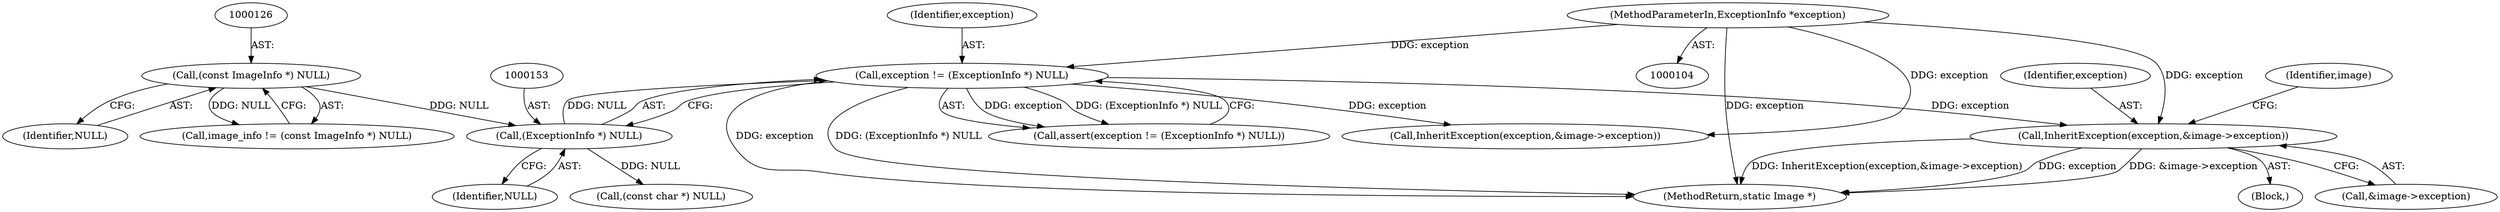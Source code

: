 digraph "0_ImageMagick_aeff00de228bc5a158c2a975ab47845d8a1db456@pointer" {
"1000480" [label="(Call,InheritException(exception,&image->exception))"];
"1000150" [label="(Call,exception != (ExceptionInfo *) NULL)"];
"1000106" [label="(MethodParameterIn,ExceptionInfo *exception)"];
"1000152" [label="(Call,(ExceptionInfo *) NULL)"];
"1000125" [label="(Call,(const ImageInfo *) NULL)"];
"1001001" [label="(MethodReturn,static Image *)"];
"1000150" [label="(Call,exception != (ExceptionInfo *) NULL)"];
"1000152" [label="(Call,(ExceptionInfo *) NULL)"];
"1000475" [label="(Block,)"];
"1000482" [label="(Call,&image->exception)"];
"1000127" [label="(Identifier,NULL)"];
"1000154" [label="(Identifier,NULL)"];
"1000125" [label="(Call,(const ImageInfo *) NULL)"];
"1000149" [label="(Call,assert(exception != (ExceptionInfo *) NULL))"];
"1000178" [label="(Call,(const char *) NULL)"];
"1000499" [label="(Call,InheritException(exception,&image->exception))"];
"1000481" [label="(Identifier,exception)"];
"1000106" [label="(MethodParameterIn,ExceptionInfo *exception)"];
"1000480" [label="(Call,InheritException(exception,&image->exception))"];
"1000123" [label="(Call,image_info != (const ImageInfo *) NULL)"];
"1000151" [label="(Identifier,exception)"];
"1000488" [label="(Identifier,image)"];
"1000480" -> "1000475"  [label="AST: "];
"1000480" -> "1000482"  [label="CFG: "];
"1000481" -> "1000480"  [label="AST: "];
"1000482" -> "1000480"  [label="AST: "];
"1000488" -> "1000480"  [label="CFG: "];
"1000480" -> "1001001"  [label="DDG: InheritException(exception,&image->exception)"];
"1000480" -> "1001001"  [label="DDG: exception"];
"1000480" -> "1001001"  [label="DDG: &image->exception"];
"1000150" -> "1000480"  [label="DDG: exception"];
"1000106" -> "1000480"  [label="DDG: exception"];
"1000150" -> "1000149"  [label="AST: "];
"1000150" -> "1000152"  [label="CFG: "];
"1000151" -> "1000150"  [label="AST: "];
"1000152" -> "1000150"  [label="AST: "];
"1000149" -> "1000150"  [label="CFG: "];
"1000150" -> "1001001"  [label="DDG: exception"];
"1000150" -> "1001001"  [label="DDG: (ExceptionInfo *) NULL"];
"1000150" -> "1000149"  [label="DDG: exception"];
"1000150" -> "1000149"  [label="DDG: (ExceptionInfo *) NULL"];
"1000106" -> "1000150"  [label="DDG: exception"];
"1000152" -> "1000150"  [label="DDG: NULL"];
"1000150" -> "1000499"  [label="DDG: exception"];
"1000106" -> "1000104"  [label="AST: "];
"1000106" -> "1001001"  [label="DDG: exception"];
"1000106" -> "1000499"  [label="DDG: exception"];
"1000152" -> "1000154"  [label="CFG: "];
"1000153" -> "1000152"  [label="AST: "];
"1000154" -> "1000152"  [label="AST: "];
"1000125" -> "1000152"  [label="DDG: NULL"];
"1000152" -> "1000178"  [label="DDG: NULL"];
"1000125" -> "1000123"  [label="AST: "];
"1000125" -> "1000127"  [label="CFG: "];
"1000126" -> "1000125"  [label="AST: "];
"1000127" -> "1000125"  [label="AST: "];
"1000123" -> "1000125"  [label="CFG: "];
"1000125" -> "1000123"  [label="DDG: NULL"];
}
